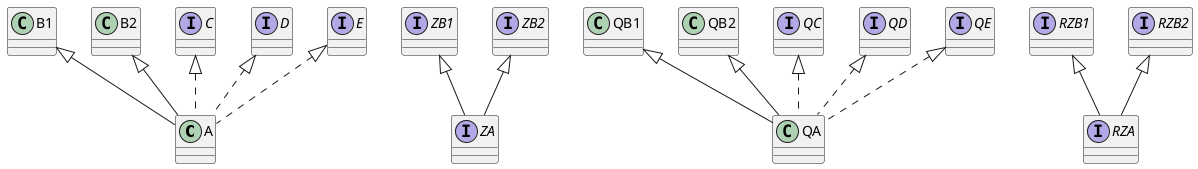{
  "sha1": "i8x6oj3jeas1qtyixytm7oqrguc66dc",
  "insertion": {
    "when": "2024-06-03T18:59:30.436Z",
    "user": "plantuml@gmail.com"
  }
}
@startuml
class A extends B1, B2 implements C,D,E {
}

interface ZA extends ZB1, ZB2 {
}

class QA extends QB1, QB2 implements QC,QD,QE

interface RZA extends RZB1, RZB2


@enduml
